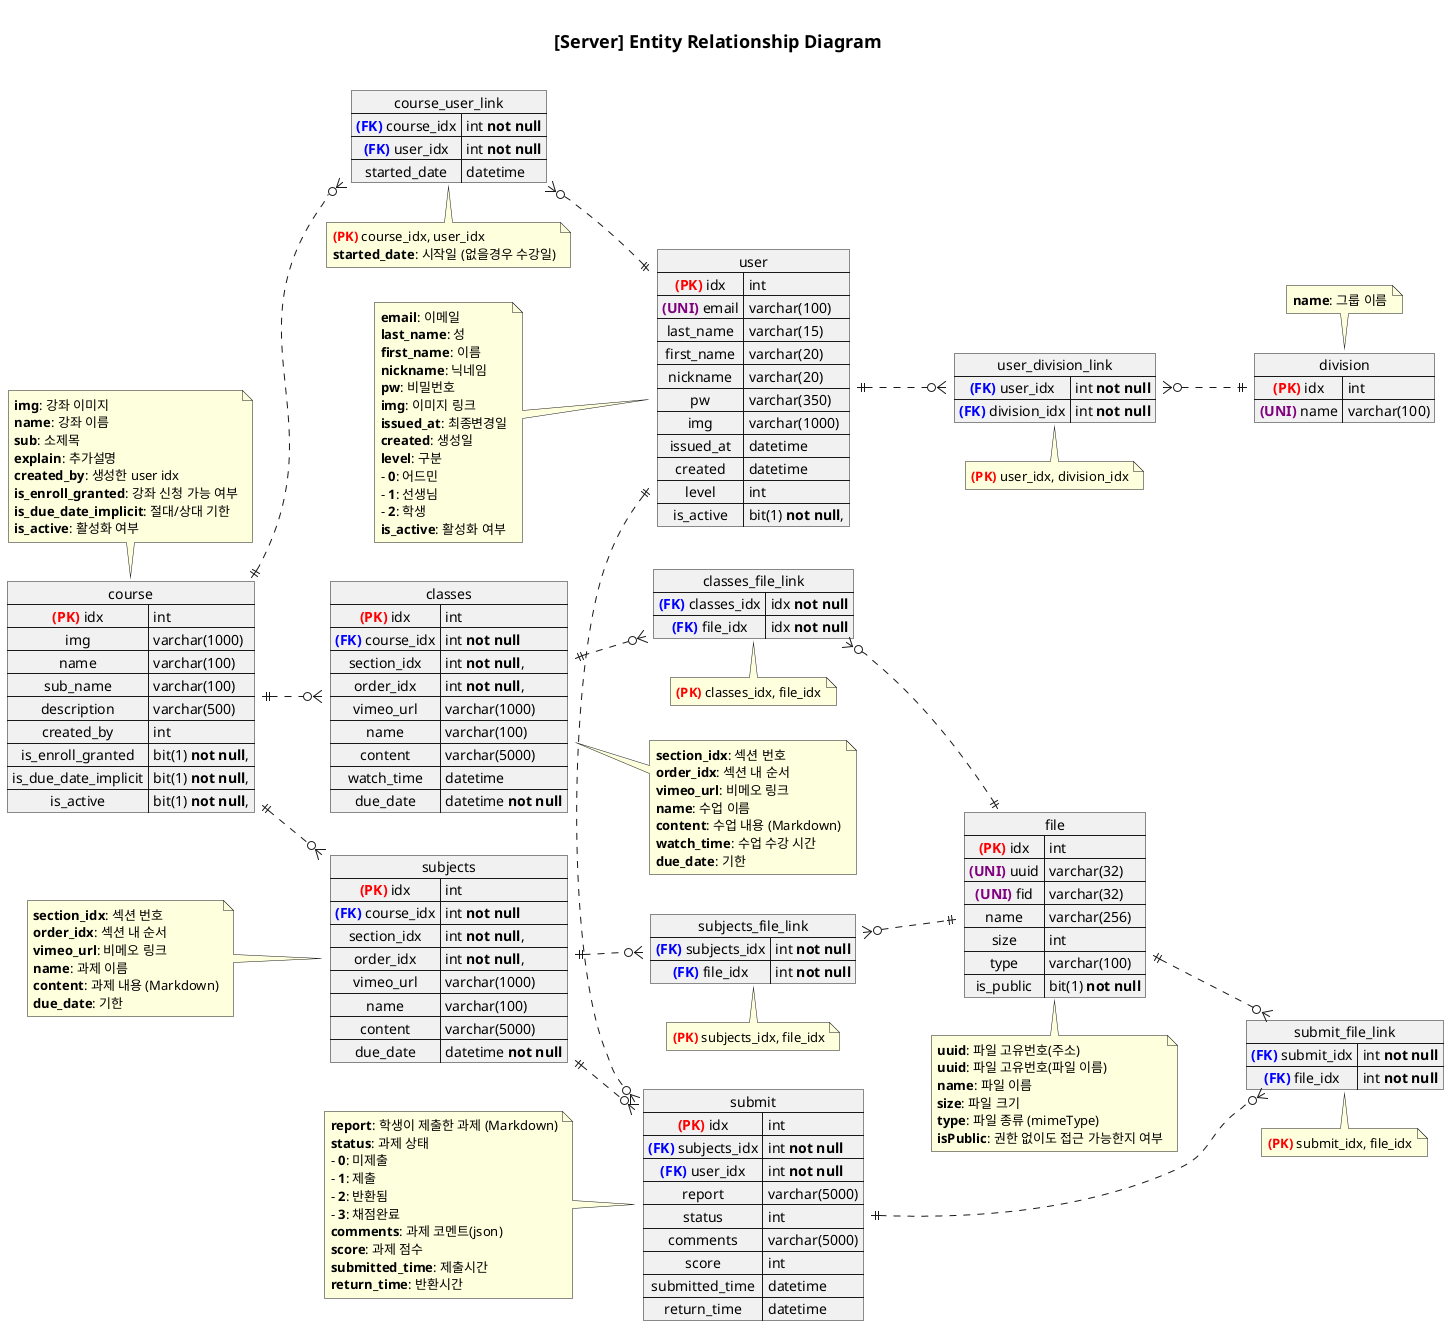 @startuml erd

left to right direction

title

=[Server] Entity Relationship Diagram

end title

map course {
    <color:red>**(PK)**</color> idx => int
    img => varchar(1000)
    name => varchar(100)
    sub_name => varchar(100)
    description => varchar(500)
    created_by => int
    is_enroll_granted => bit(1) **not null**,
    is_due_date_implicit => bit(1) **not null**,
    is_active => bit(1) **not null**,
}
note top: **img**: 강좌 이미지\n**name**: 강좌 이름\n**sub**: 소제목\n**explain**: 추가설명\n**created_by**: 생성한 user idx\n**is_enroll_granted**: 강좌 신청 가능 여부\n**is_due_date_implicit**: 절대/상대 기한\n**is_active**: 활성화 여부

map classes {
  <color:red>**(PK)**</color> idx => int
  <color:blue>**(FK)**</color> course_idx => int **not null**

  section_idx => int **not null**,
  order_idx => int **not null**,

  vimeo_url => varchar(1000)
  name => varchar(100)
  content => varchar(5000)
  watch_time => datetime
  due_date => datetime **not null**
}
note right: **section_idx**: 섹션 번호\n**order_idx**: 섹션 내 순서\n**vimeo_url**: 비메오 링크\n**name**: 수업 이름\n**content**: 수업 내용 (Markdown)\n**watch_time**: 수업 수강 시간\n**due_date**: 기한

map subjects {
  <color:red>**(PK)**</color> idx => int
  <color:blue>**(FK)**</color> course_idx => int **not null**

  section_idx => int **not null**,
  order_idx => int **not null**,

  vimeo_url => varchar(1000)
  name => varchar(100)
  content => varchar(5000)  
  due_date => datetime **not null**
}
note left: **section_idx**: 섹션 번호\n**order_idx**: 섹션 내 순서\n**vimeo_url**: 비메오 링크\n**name**: 과제 이름\n**content**: 과제 내용 (Markdown)\n**due_date**: 기한

map submit {
  <color:red>**(PK)**</color> idx => int
  <color:blue>**(FK)**</color> subjects_idx => int **not null**
  <color:blue>**(FK)**</color> user_idx => int **not null**

  report => varchar(5000)
  status => int
  comments => varchar(5000)
  score => int
  submitted_time => datetime
  return_time => datetime
}
note left: **report**: 학생이 제출한 과제 (Markdown)\n**status**: 과제 상태\n- **0**: 미제출\n- **1**: 제출\n- **2**: 반환됨\n- **3**: 채점완료\n**comments**: 과제 코멘트(json)\n**score**: 과제 점수\n**submitted_time**: 제출시간\n**return_time**: 반환시간

map file {
  <color:red>**(PK)**</color> idx => int
  <color:purple>**(UNI)**</color> uuid => varchar(32)
  <color:purple>**(UNI)**</color> fid => varchar(32)
  name => varchar(256)
  size => int
  type => varchar(100)
  is_public => bit(1) **not null**
}
note bottom: **uuid**: 파일 고유번호(주소)\n**uuid**: 파일 고유번호(파일 이름)\n**name**: 파일 이름\n**size**: 파일 크기\n**type**: 파일 종류 (mimeType)\n**isPublic**: 권한 없이도 접근 가능한지 여부

map user {
  <color:red>**(PK)**</color> idx => int
  <color:purple>**(UNI)**</color> email => varchar(100)
  last_name => varchar(15)
  first_name => varchar(20)
  nickname => varchar(20)
  pw => varchar(350)
  img => varchar(1000)
  issued_at => datetime
  created => datetime
  level => int
  is_active => bit(1) **not null**,
}
note left: **email**: 이메일\n**last_name**: 성\n**first_name**: 이름\n**nickname**: 닉네임\n**pw**: 비밀번호\n**img**: 이미지 링크\n**issued_at**: 최종변경일\n**created**: 생성일\n**level**: 구분\n- **0**: 어드민\n- **1**: 선생님\n- **2**: 학생\n**is_active**: 활성화 여부



map division {
  <color:red>**(PK)**</color> idx => int
  <color:purple>**(UNI)**</color> name => varchar(100)
}
note top: **name**: 그룹 이름

map classes_file_link {
  <color:blue>**(FK)**</color> classes_idx => idx **not null**
  <color:blue>**(FK)**</color> file_idx => idx **not null**
}
note bottom: <color:red>**(PK)**</color> classes_idx, file_idx

map subjects_file_link {
  <color:blue>**(FK)**</color> subjects_idx => int **not null**
  <color:blue>**(FK)**</color> file_idx => int **not null**
}
note bottom: <color:red>**(PK)**</color> subjects_idx, file_idx

map submit_file_link {
  <color:blue>**(FK)**</color> submit_idx => int **not null**
  <color:blue>**(FK)**</color> file_idx => int **not null**
}
note bottom: <color:red>**(PK)**</color> submit_idx, file_idx

map course_user_link {
  <color:blue>**(FK)**</color> course_idx => int **not null**
  <color:blue>**(FK)**</color> user_idx => int **not null**
  started_date => datetime
}
note bottom: <color:red>**(PK)**</color> course_idx, user_idx\n**started_date**: 시작일 (없을경우 수강일)

map user_division_link {
  <color:blue>**(FK)**</color> user_idx => int **not null**
  <color:blue>**(FK)**</color> division_idx => int **not null**
}
note bottom: <color:red>**(PK)**</color> user_idx, division_idx



course ||..o{ course_user_link
course_user_link }o..|| user

user ||..o{ user_division_link
user_division_link }o..|| division

course ||..o{ classes
course ||..o{ subjects

classes ||..o{ classes_file_link
subjects ||..o{ subjects_file_link

classes_file_link }o..|| file
subjects_file_link }o..|| file



subjects ||..o{ submit
submit ||..o{ submit_file_link
file ||..o{ submit_file_link

user ||.right.o{ submit







' customer }o..|| instructor
' customer }o..|| brand_office

' instructor }o..|| brand_office

' lesson }o..|| customer
' lesson ||..|| course

' lesson_history_link }|..|| history
' lesson_history_link }|..|| lesson

' course_pose_link }|..|| course
' course_pose_link }|..|| pose

' body_status }o..|| customer

' customer_survey }o..|| customer

'inst_survey }o..|| instructor
'pose }..|| course

@enduml